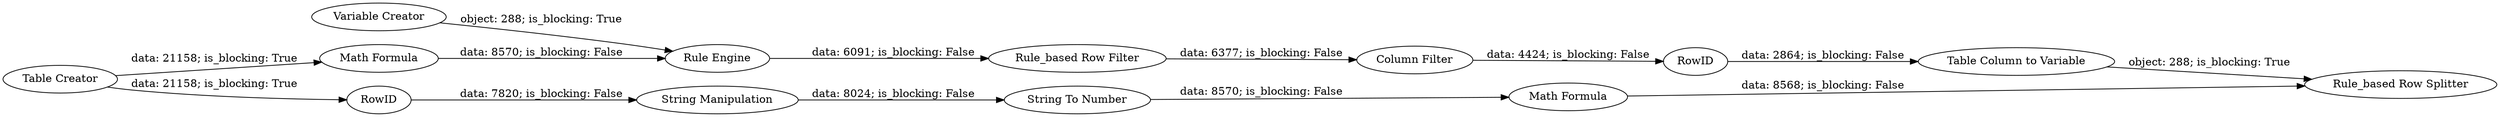digraph {
	"6438329997424288832_300" [label="String To Number"]
	"7911152779988335684_174" [label="Math Formula"]
	"6438329997424288832_172" [label=RowID]
	"7911152779988335684_168" [label=RowID]
	"7911152779988335684_166" [label="Rule_based Row Filter"]
	"7911152779988335684_157" [label="Rule Engine"]
	"6438329997424288832_299" [label="String Manipulation"]
	"7911152779988335684_170" [label="Table Column to Variable"]
	"7911152779988335684_154" [label="Table Creator"]
	"7911152779988335684_169" [label="Column Filter"]
	"7911152779988335684_141" [label="Variable Creator"]
	"6438329997424288832_301" [label="Math Formula"]
	"7911152779988335684_171" [label="Rule_based Row Splitter"]
	"7911152779988335684_157" -> "7911152779988335684_166" [label="data: 6091; is_blocking: False"]
	"7911152779988335684_170" -> "7911152779988335684_171" [label="object: 288; is_blocking: True"]
	"6438329997424288832_300" -> "6438329997424288832_301" [label="data: 8570; is_blocking: False"]
	"7911152779988335684_154" -> "6438329997424288832_172" [label="data: 21158; is_blocking: True"]
	"7911152779988335684_168" -> "7911152779988335684_170" [label="data: 2864; is_blocking: False"]
	"7911152779988335684_169" -> "7911152779988335684_168" [label="data: 4424; is_blocking: False"]
	"7911152779988335684_174" -> "7911152779988335684_157" [label="data: 8570; is_blocking: False"]
	"7911152779988335684_166" -> "7911152779988335684_169" [label="data: 6377; is_blocking: False"]
	"7911152779988335684_141" -> "7911152779988335684_157" [label="object: 288; is_blocking: True"]
	"6438329997424288832_299" -> "6438329997424288832_300" [label="data: 8024; is_blocking: False"]
	"6438329997424288832_301" -> "7911152779988335684_171" [label="data: 8568; is_blocking: False"]
	"6438329997424288832_172" -> "6438329997424288832_299" [label="data: 7820; is_blocking: False"]
	"7911152779988335684_154" -> "7911152779988335684_174" [label="data: 21158; is_blocking: True"]
	rankdir=LR
}
